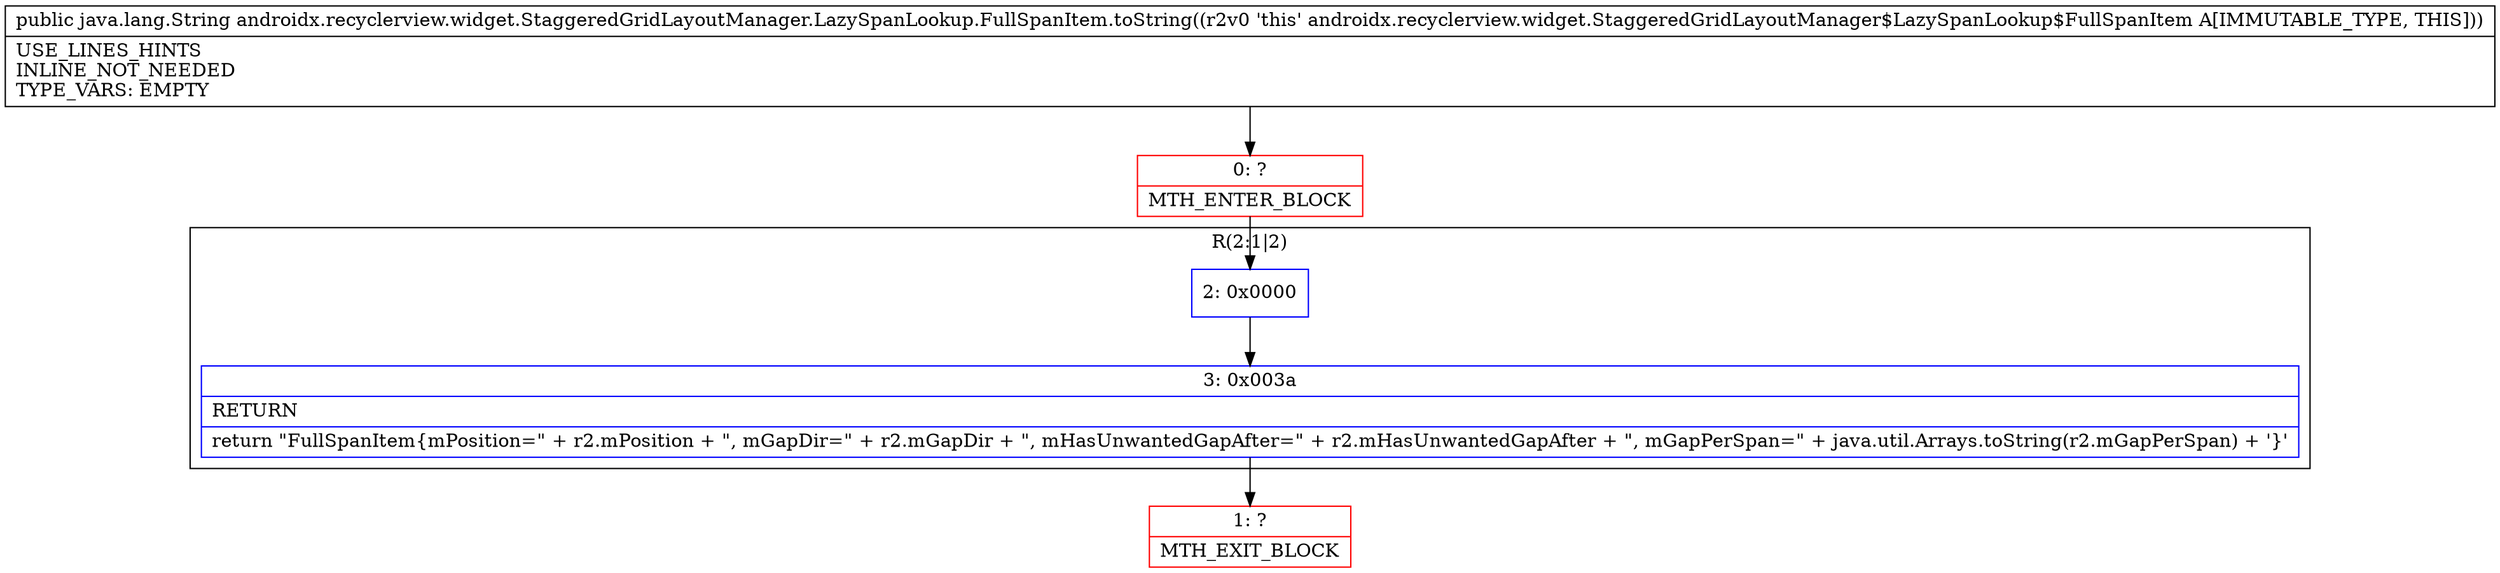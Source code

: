 digraph "CFG forandroidx.recyclerview.widget.StaggeredGridLayoutManager.LazySpanLookup.FullSpanItem.toString()Ljava\/lang\/String;" {
subgraph cluster_Region_1640558189 {
label = "R(2:1|2)";
node [shape=record,color=blue];
Node_2 [shape=record,label="{2\:\ 0x0000}"];
Node_3 [shape=record,label="{3\:\ 0x003a|RETURN\l|return \"FullSpanItem\{mPosition=\" + r2.mPosition + \", mGapDir=\" + r2.mGapDir + \", mHasUnwantedGapAfter=\" + r2.mHasUnwantedGapAfter + \", mGapPerSpan=\" + java.util.Arrays.toString(r2.mGapPerSpan) + '\}'\l}"];
}
Node_0 [shape=record,color=red,label="{0\:\ ?|MTH_ENTER_BLOCK\l}"];
Node_1 [shape=record,color=red,label="{1\:\ ?|MTH_EXIT_BLOCK\l}"];
MethodNode[shape=record,label="{public java.lang.String androidx.recyclerview.widget.StaggeredGridLayoutManager.LazySpanLookup.FullSpanItem.toString((r2v0 'this' androidx.recyclerview.widget.StaggeredGridLayoutManager$LazySpanLookup$FullSpanItem A[IMMUTABLE_TYPE, THIS]))  | USE_LINES_HINTS\lINLINE_NOT_NEEDED\lTYPE_VARS: EMPTY\l}"];
MethodNode -> Node_0;Node_2 -> Node_3;
Node_3 -> Node_1;
Node_0 -> Node_2;
}

